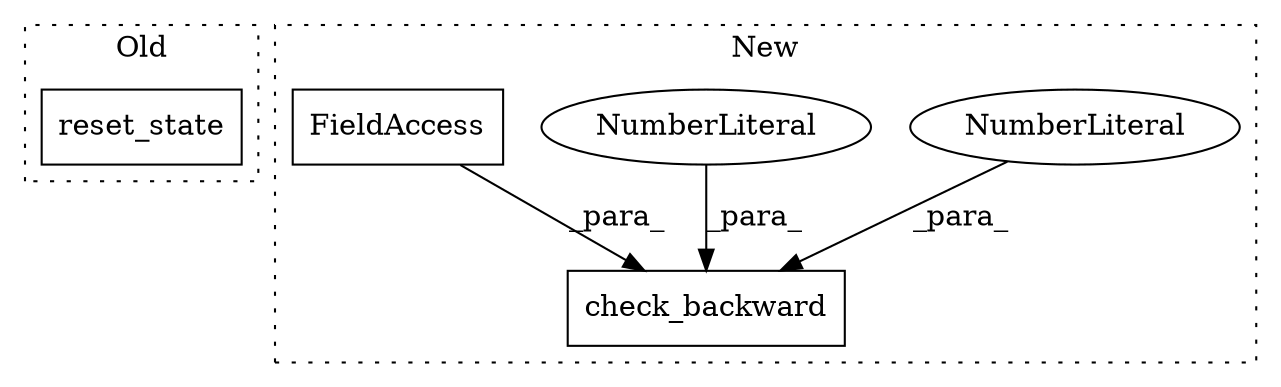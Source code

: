 digraph G {
subgraph cluster0 {
1 [label="reset_state" a="32" s="4732" l="13" shape="box"];
label = "Old";
style="dotted";
}
subgraph cluster1 {
2 [label="check_backward" a="32" s="4743,4811" l="15,1" shape="box"];
3 [label="NumberLiteral" a="34" s="4804" l="3" shape="ellipse"];
4 [label="NumberLiteral" a="34" s="4808" l="3" shape="ellipse"];
5 [label="FieldAccess" a="22" s="4758" l="1" shape="box"];
label = "New";
style="dotted";
}
3 -> 2 [label="_para_"];
4 -> 2 [label="_para_"];
5 -> 2 [label="_para_"];
}